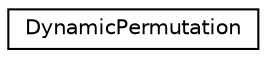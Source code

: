 digraph "Graphical Class Hierarchy"
{
 // LATEX_PDF_SIZE
  edge [fontname="Helvetica",fontsize="10",labelfontname="Helvetica",labelfontsize="10"];
  node [fontname="Helvetica",fontsize="10",shape=record];
  rankdir="LR";
  Node0 [label="DynamicPermutation",height=0.2,width=0.4,color="black", fillcolor="white", style="filled",URL="$classoperations__research_1_1_dynamic_permutation.html",tooltip=" "];
}
